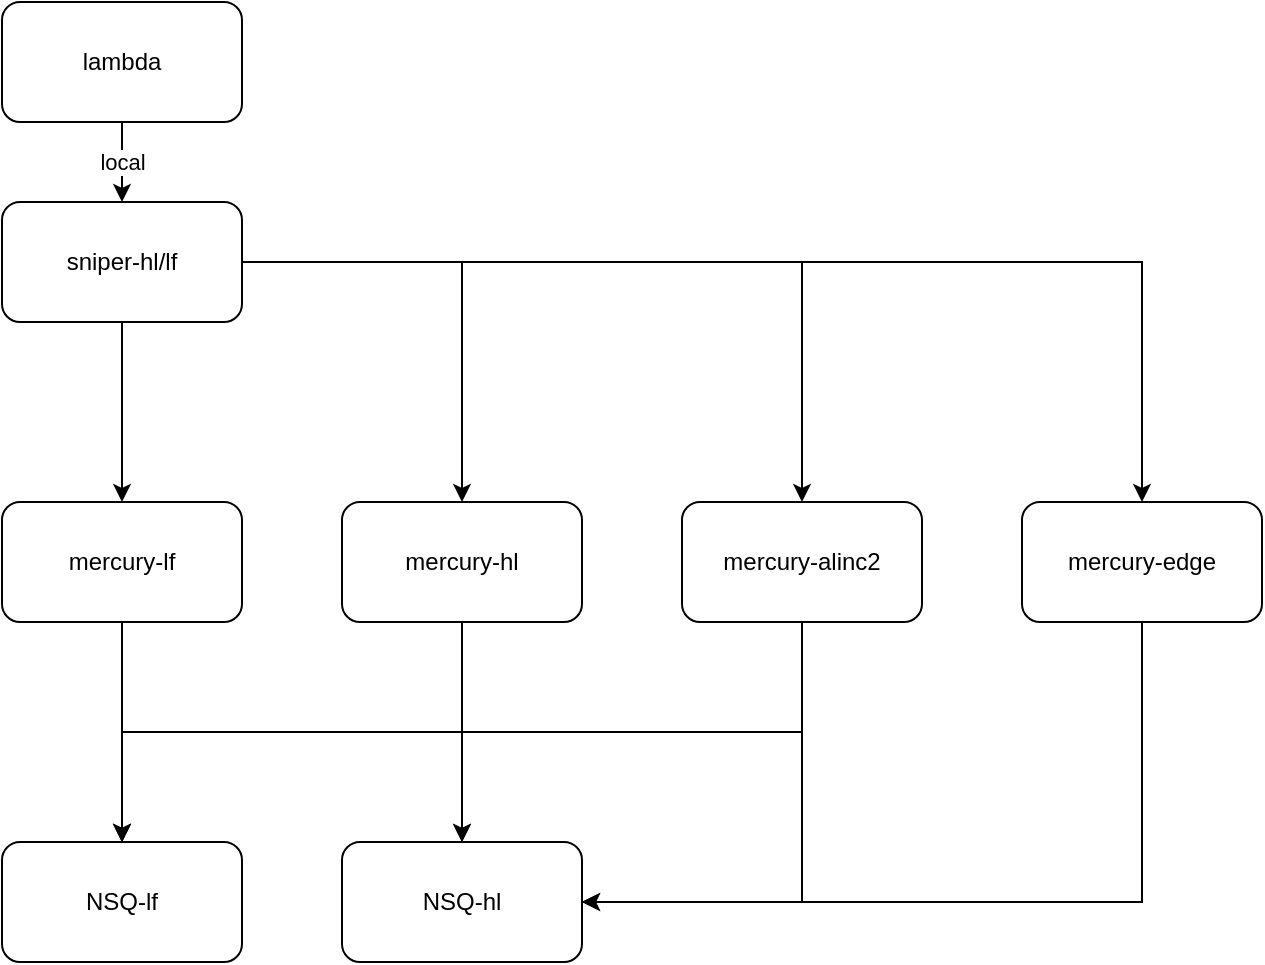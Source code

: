 <mxfile version="11.1.4" type="github"><diagram id="j46uM-Z7VwsBBVSzgW99" name="Page-1"><mxGraphModel dx="1426" dy="724" grid="1" gridSize="10" guides="1" tooltips="1" connect="1" arrows="1" fold="1" page="1" pageScale="1" pageWidth="827" pageHeight="1169" math="0" shadow="0"><root><mxCell id="0"/><mxCell id="1" parent="0"/><mxCell id="4VYnPoUwg3w9FHElR9QE-3" style="edgeStyle=orthogonalEdgeStyle;rounded=0;orthogonalLoop=1;jettySize=auto;html=1;entryX=0.5;entryY=0;entryDx=0;entryDy=0;" parent="1" source="4VYnPoUwg3w9FHElR9QE-1" target="4VYnPoUwg3w9FHElR9QE-2" edge="1"><mxGeometry relative="1" as="geometry"/></mxCell><mxCell id="4VYnPoUwg3w9FHElR9QE-5" style="edgeStyle=orthogonalEdgeStyle;rounded=0;orthogonalLoop=1;jettySize=auto;html=1;exitX=1;exitY=0.5;exitDx=0;exitDy=0;" parent="1" source="4VYnPoUwg3w9FHElR9QE-1" target="4VYnPoUwg3w9FHElR9QE-4" edge="1"><mxGeometry relative="1" as="geometry"/></mxCell><mxCell id="4VYnPoUwg3w9FHElR9QE-7" style="edgeStyle=orthogonalEdgeStyle;rounded=0;orthogonalLoop=1;jettySize=auto;html=1;exitX=1;exitY=0.5;exitDx=0;exitDy=0;entryX=0.5;entryY=0;entryDx=0;entryDy=0;" parent="1" source="4VYnPoUwg3w9FHElR9QE-1" target="4VYnPoUwg3w9FHElR9QE-6" edge="1"><mxGeometry relative="1" as="geometry"/></mxCell><mxCell id="ED6WLDEmDnv0kVefbOMh-6" style="edgeStyle=orthogonalEdgeStyle;rounded=0;orthogonalLoop=1;jettySize=auto;html=1;exitX=1;exitY=0.5;exitDx=0;exitDy=0;entryX=0.5;entryY=0;entryDx=0;entryDy=0;" edge="1" parent="1" source="4VYnPoUwg3w9FHElR9QE-1" target="ED6WLDEmDnv0kVefbOMh-4"><mxGeometry relative="1" as="geometry"/></mxCell><mxCell id="4VYnPoUwg3w9FHElR9QE-1" value="sniper-hl/lf" style="rounded=1;whiteSpace=wrap;html=1;" parent="1" vertex="1"><mxGeometry x="100" y="110" width="120" height="60" as="geometry"/></mxCell><mxCell id="4VYnPoUwg3w9FHElR9QE-10" style="edgeStyle=orthogonalEdgeStyle;rounded=0;orthogonalLoop=1;jettySize=auto;html=1;exitX=0.5;exitY=1;exitDx=0;exitDy=0;entryX=0.5;entryY=0;entryDx=0;entryDy=0;" parent="1" source="4VYnPoUwg3w9FHElR9QE-2" target="4VYnPoUwg3w9FHElR9QE-8" edge="1"><mxGeometry relative="1" as="geometry"/></mxCell><mxCell id="4VYnPoUwg3w9FHElR9QE-11" style="edgeStyle=orthogonalEdgeStyle;rounded=0;orthogonalLoop=1;jettySize=auto;html=1;exitX=0.5;exitY=1;exitDx=0;exitDy=0;entryX=0.5;entryY=0;entryDx=0;entryDy=0;" parent="1" source="4VYnPoUwg3w9FHElR9QE-2" target="4VYnPoUwg3w9FHElR9QE-9" edge="1"><mxGeometry relative="1" as="geometry"/></mxCell><mxCell id="4VYnPoUwg3w9FHElR9QE-2" value="mercury-lf" style="rounded=1;whiteSpace=wrap;html=1;" parent="1" vertex="1"><mxGeometry x="100" y="260" width="120" height="60" as="geometry"/></mxCell><mxCell id="4VYnPoUwg3w9FHElR9QE-12" style="edgeStyle=orthogonalEdgeStyle;rounded=0;orthogonalLoop=1;jettySize=auto;html=1;exitX=0.5;exitY=1;exitDx=0;exitDy=0;entryX=0.5;entryY=0;entryDx=0;entryDy=0;" parent="1" source="4VYnPoUwg3w9FHElR9QE-4" target="4VYnPoUwg3w9FHElR9QE-9" edge="1"><mxGeometry relative="1" as="geometry"/></mxCell><mxCell id="4VYnPoUwg3w9FHElR9QE-13" style="edgeStyle=orthogonalEdgeStyle;rounded=0;orthogonalLoop=1;jettySize=auto;html=1;exitX=0.5;exitY=1;exitDx=0;exitDy=0;entryX=0.5;entryY=0;entryDx=0;entryDy=0;" parent="1" source="4VYnPoUwg3w9FHElR9QE-4" target="4VYnPoUwg3w9FHElR9QE-8" edge="1"><mxGeometry relative="1" as="geometry"/></mxCell><mxCell id="4VYnPoUwg3w9FHElR9QE-4" value="mercury-hl" style="rounded=1;whiteSpace=wrap;html=1;" parent="1" vertex="1"><mxGeometry x="270" y="260" width="120" height="60" as="geometry"/></mxCell><mxCell id="4VYnPoUwg3w9FHElR9QE-14" style="edgeStyle=orthogonalEdgeStyle;rounded=0;orthogonalLoop=1;jettySize=auto;html=1;exitX=0.5;exitY=1;exitDx=0;exitDy=0;entryX=1;entryY=0.5;entryDx=0;entryDy=0;" parent="1" source="4VYnPoUwg3w9FHElR9QE-6" target="4VYnPoUwg3w9FHElR9QE-9" edge="1"><mxGeometry relative="1" as="geometry"/></mxCell><mxCell id="4VYnPoUwg3w9FHElR9QE-15" style="edgeStyle=orthogonalEdgeStyle;rounded=0;orthogonalLoop=1;jettySize=auto;html=1;exitX=0.5;exitY=1;exitDx=0;exitDy=0;" parent="1" source="4VYnPoUwg3w9FHElR9QE-6" target="4VYnPoUwg3w9FHElR9QE-8" edge="1"><mxGeometry relative="1" as="geometry"/></mxCell><mxCell id="4VYnPoUwg3w9FHElR9QE-6" value="mercury-alinc2" style="rounded=1;whiteSpace=wrap;html=1;" parent="1" vertex="1"><mxGeometry x="440" y="260" width="120" height="60" as="geometry"/></mxCell><mxCell id="4VYnPoUwg3w9FHElR9QE-8" value="NSQ-lf" style="rounded=1;whiteSpace=wrap;html=1;" parent="1" vertex="1"><mxGeometry x="100" y="430" width="120" height="60" as="geometry"/></mxCell><mxCell id="4VYnPoUwg3w9FHElR9QE-9" value="NSQ-hl" style="rounded=1;whiteSpace=wrap;html=1;" parent="1" vertex="1"><mxGeometry x="270" y="430" width="120" height="60" as="geometry"/></mxCell><mxCell id="ED6WLDEmDnv0kVefbOMh-2" value="local" style="edgeStyle=orthogonalEdgeStyle;rounded=0;orthogonalLoop=1;jettySize=auto;html=1;exitX=0.5;exitY=1;exitDx=0;exitDy=0;entryX=0.5;entryY=0;entryDx=0;entryDy=0;" edge="1" parent="1" source="ED6WLDEmDnv0kVefbOMh-1" target="4VYnPoUwg3w9FHElR9QE-1"><mxGeometry relative="1" as="geometry"/></mxCell><mxCell id="ED6WLDEmDnv0kVefbOMh-1" value="lambda" style="rounded=1;whiteSpace=wrap;html=1;" vertex="1" parent="1"><mxGeometry x="100" y="10" width="120" height="60" as="geometry"/></mxCell><mxCell id="ED6WLDEmDnv0kVefbOMh-7" style="edgeStyle=orthogonalEdgeStyle;rounded=0;orthogonalLoop=1;jettySize=auto;html=1;exitX=0.5;exitY=1;exitDx=0;exitDy=0;entryX=1;entryY=0.5;entryDx=0;entryDy=0;" edge="1" parent="1" source="ED6WLDEmDnv0kVefbOMh-4" target="4VYnPoUwg3w9FHElR9QE-9"><mxGeometry relative="1" as="geometry"/></mxCell><mxCell id="ED6WLDEmDnv0kVefbOMh-4" value="mercury-edge" style="rounded=1;whiteSpace=wrap;html=1;" vertex="1" parent="1"><mxGeometry x="610" y="260" width="120" height="60" as="geometry"/></mxCell></root></mxGraphModel></diagram></mxfile>